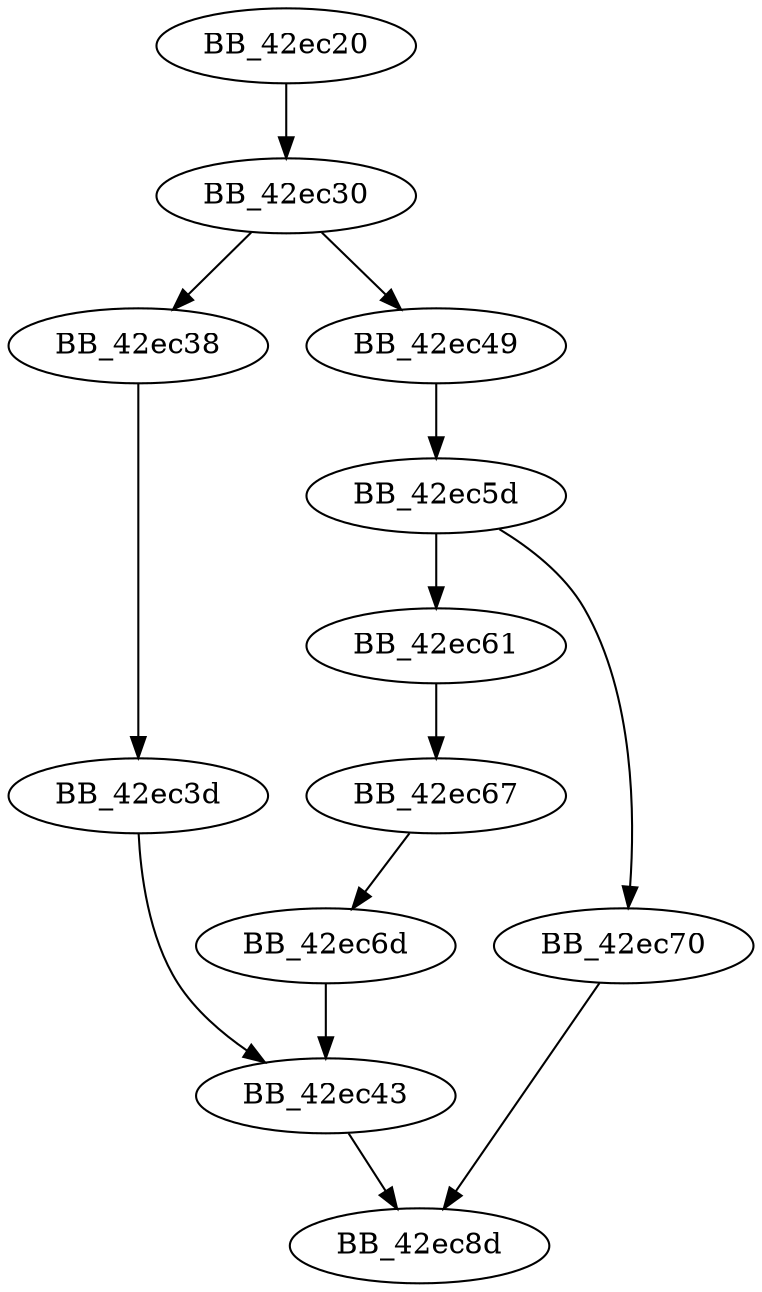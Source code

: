DiGraph __lseeki64_nolock{
BB_42ec20->BB_42ec30
BB_42ec30->BB_42ec38
BB_42ec30->BB_42ec49
BB_42ec38->BB_42ec3d
BB_42ec3d->BB_42ec43
BB_42ec43->BB_42ec8d
BB_42ec49->BB_42ec5d
BB_42ec5d->BB_42ec61
BB_42ec5d->BB_42ec70
BB_42ec61->BB_42ec67
BB_42ec67->BB_42ec6d
BB_42ec6d->BB_42ec43
BB_42ec70->BB_42ec8d
}
